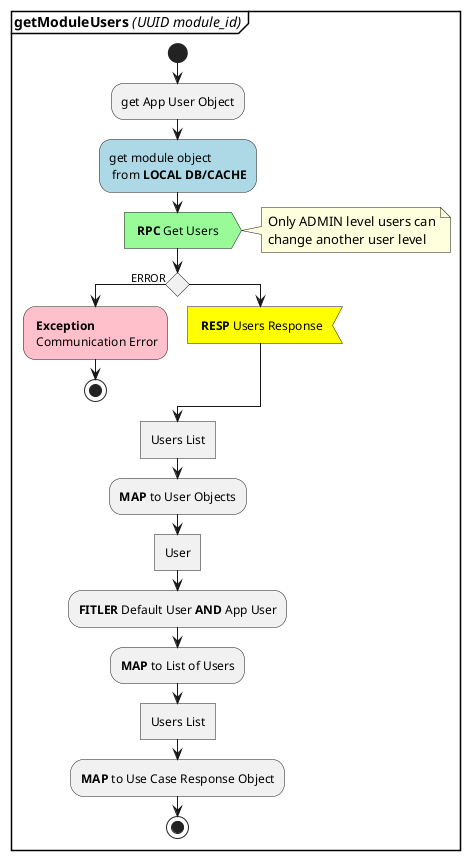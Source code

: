 @startuml ACT_getModuleUsers
partition  <b>getModuleUsers</b> <i>(UUID module_id)</i> {
    start
    :get App User Object;
    #lightblue:get module object \n from <b>LOCAL DB/CACHE</b>;
    #palegreen: <b>RPC</b> Get Users >
    note right
    Only ADMIN level users can
    change another user level
    end note
    if() then (ERROR)
        #pink : <b>Exception</b> \n Communication Error;
        stop
    else
        #yellow: <b>RESP</b> Users Response<
    endif
    :Users List]
    :<b>MAP</b> to User Objects;
    :User]
    :<b>FITLER</b> Default User <b>AND</b> App User;
    :<b>MAP</b> to List of Users;
    :Users List]
    :<b>MAP</b> to Use Case Response Object;
    stop
}
@enduml